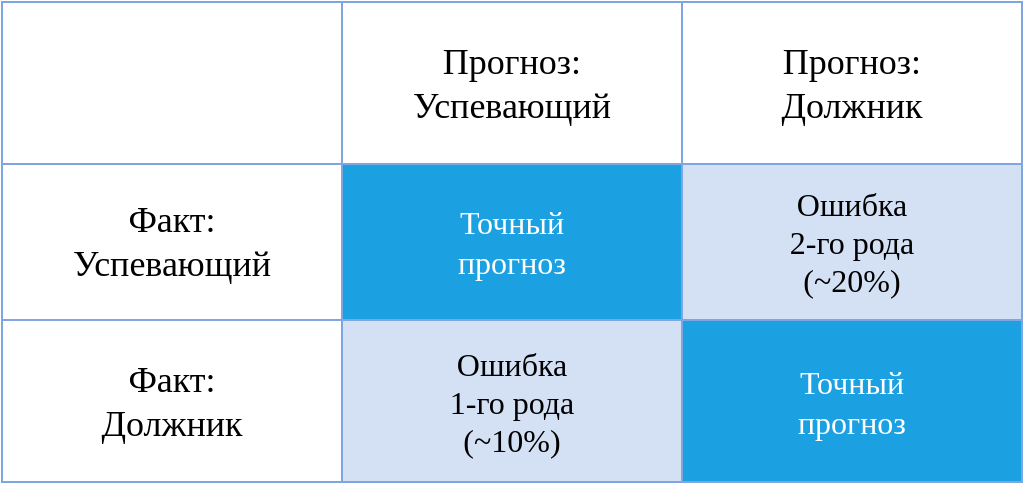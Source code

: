 <mxfile version="22.0.8" type="github">
  <diagram name="Page-1" id="e3a06f82-3646-2815-327d-82caf3d4e204">
    <mxGraphModel dx="1420" dy="744" grid="0" gridSize="10" guides="1" tooltips="1" connect="1" arrows="1" fold="1" page="1" pageScale="1" pageWidth="827" pageHeight="1169" background="none" math="0" shadow="0">
      <root>
        <mxCell id="0" style=";html=1;" />
        <mxCell id="1" style=";html=1;" parent="0" />
        <mxCell id="5abez1mgCramRNLuG3qf-14" value="" style="childLayout=tableLayout;recursiveResize=0;shadow=0;fillColor=none;fontFamily=Calibri;fontSize=18;strokeColor=#7EA6E0;" vertex="1" parent="1">
          <mxGeometry x="160" y="120" width="510" height="240" as="geometry" />
        </mxCell>
        <mxCell id="5abez1mgCramRNLuG3qf-15" value="" style="shape=tableRow;horizontal=0;startSize=0;swimlaneHead=0;swimlaneBody=0;top=0;left=0;bottom=0;right=0;dropTarget=0;collapsible=0;recursiveResize=0;expand=0;fontStyle=0;fillColor=none;strokeColor=inherit;" vertex="1" parent="5abez1mgCramRNLuG3qf-14">
          <mxGeometry width="510" height="81" as="geometry" />
        </mxCell>
        <mxCell id="5abez1mgCramRNLuG3qf-16" value="" style="connectable=0;recursiveResize=0;strokeColor=inherit;fillColor=none;align=center;whiteSpace=wrap;html=1;" vertex="1" parent="5abez1mgCramRNLuG3qf-15">
          <mxGeometry width="170" height="81" as="geometry">
            <mxRectangle width="170" height="81" as="alternateBounds" />
          </mxGeometry>
        </mxCell>
        <mxCell id="5abez1mgCramRNLuG3qf-17" value="Прогноз:&lt;br style=&quot;font-size: 18px;&quot;&gt;Успевающий" style="connectable=0;recursiveResize=0;strokeColor=inherit;fillColor=none;align=center;whiteSpace=wrap;html=1;fontFamily=Calibri;fontSize=18;" vertex="1" parent="5abez1mgCramRNLuG3qf-15">
          <mxGeometry x="170" width="170" height="81" as="geometry">
            <mxRectangle width="170" height="81" as="alternateBounds" />
          </mxGeometry>
        </mxCell>
        <mxCell id="5abez1mgCramRNLuG3qf-18" value="&lt;font style=&quot;font-size: 18px;&quot; face=&quot;Calibri&quot;&gt;Прогноз:&lt;br&gt;Должник&lt;/font&gt;" style="connectable=0;recursiveResize=0;strokeColor=inherit;fillColor=none;align=center;whiteSpace=wrap;html=1;" vertex="1" parent="5abez1mgCramRNLuG3qf-15">
          <mxGeometry x="340" width="170" height="81" as="geometry">
            <mxRectangle width="170" height="81" as="alternateBounds" />
          </mxGeometry>
        </mxCell>
        <mxCell id="5abez1mgCramRNLuG3qf-19" style="shape=tableRow;horizontal=0;startSize=0;swimlaneHead=0;swimlaneBody=0;top=0;left=0;bottom=0;right=0;dropTarget=0;collapsible=0;recursiveResize=0;expand=0;fontStyle=0;fillColor=none;strokeColor=inherit;" vertex="1" parent="5abez1mgCramRNLuG3qf-14">
          <mxGeometry y="81" width="510" height="78" as="geometry" />
        </mxCell>
        <mxCell id="5abez1mgCramRNLuG3qf-20" value="&lt;font style=&quot;font-size: 18px;&quot; face=&quot;Calibri&quot;&gt;Факт:&lt;br&gt;Успевающий&lt;/font&gt;" style="connectable=0;recursiveResize=0;strokeColor=inherit;fillColor=none;align=center;whiteSpace=wrap;html=1;" vertex="1" parent="5abez1mgCramRNLuG3qf-19">
          <mxGeometry width="170" height="78" as="geometry">
            <mxRectangle width="170" height="78" as="alternateBounds" />
          </mxGeometry>
        </mxCell>
        <mxCell id="5abez1mgCramRNLuG3qf-21" value="&lt;font style=&quot;font-size: 16px;&quot; face=&quot;Calibri&quot;&gt;Точный&lt;br&gt;прогноз&lt;/font&gt;" style="connectable=0;recursiveResize=0;strokeColor=inherit;fillColor=#1ba1e2;align=center;whiteSpace=wrap;html=1;fontColor=#ffffff;" vertex="1" parent="5abez1mgCramRNLuG3qf-19">
          <mxGeometry x="170" width="170" height="78" as="geometry">
            <mxRectangle width="170" height="78" as="alternateBounds" />
          </mxGeometry>
        </mxCell>
        <mxCell id="5abez1mgCramRNLuG3qf-22" value="&lt;font style=&quot;font-size: 16px;&quot; face=&quot;Calibri&quot;&gt;Ошибка&lt;br&gt;2-го рода&lt;br&gt;(~20%)&lt;/font&gt;" style="connectable=0;recursiveResize=0;strokeColor=inherit;fillColor=#D4E1F5;align=center;whiteSpace=wrap;html=1;labelBackgroundColor=none;" vertex="1" parent="5abez1mgCramRNLuG3qf-19">
          <mxGeometry x="340" width="170" height="78" as="geometry">
            <mxRectangle width="170" height="78" as="alternateBounds" />
          </mxGeometry>
        </mxCell>
        <mxCell id="5abez1mgCramRNLuG3qf-23" style="shape=tableRow;horizontal=0;startSize=0;swimlaneHead=0;swimlaneBody=0;top=0;left=0;bottom=0;right=0;dropTarget=0;collapsible=0;recursiveResize=0;expand=0;fontStyle=0;fillColor=none;strokeColor=inherit;" vertex="1" parent="5abez1mgCramRNLuG3qf-14">
          <mxGeometry y="159" width="510" height="81" as="geometry" />
        </mxCell>
        <mxCell id="5abez1mgCramRNLuG3qf-24" value="&lt;font style=&quot;font-size: 18px;&quot; face=&quot;Calibri&quot;&gt;Факт:&lt;br&gt;Должник&lt;/font&gt;" style="connectable=0;recursiveResize=0;strokeColor=inherit;fillColor=none;align=center;whiteSpace=wrap;html=1;" vertex="1" parent="5abez1mgCramRNLuG3qf-23">
          <mxGeometry width="170" height="81" as="geometry">
            <mxRectangle width="170" height="81" as="alternateBounds" />
          </mxGeometry>
        </mxCell>
        <mxCell id="5abez1mgCramRNLuG3qf-25" value="&lt;font style=&quot;font-size: 16px;&quot; face=&quot;Calibri&quot;&gt;Ошибка&lt;br&gt;1-го рода&lt;br&gt;(~10%)&lt;/font&gt;" style="connectable=0;recursiveResize=0;strokeColor=inherit;fillColor=#D4E1F5;align=center;whiteSpace=wrap;html=1;labelBackgroundColor=none;" vertex="1" parent="5abez1mgCramRNLuG3qf-23">
          <mxGeometry x="170" width="170" height="81" as="geometry">
            <mxRectangle width="170" height="81" as="alternateBounds" />
          </mxGeometry>
        </mxCell>
        <mxCell id="5abez1mgCramRNLuG3qf-26" value="&lt;font style=&quot;font-size: 16px;&quot; face=&quot;Calibri&quot;&gt;Точный&lt;br&gt;прогноз&lt;/font&gt;" style="connectable=0;recursiveResize=0;strokeColor=inherit;fillColor=#1ba1e2;align=center;whiteSpace=wrap;html=1;labelBackgroundColor=none;fontColor=#ffffff;" vertex="1" parent="5abez1mgCramRNLuG3qf-23">
          <mxGeometry x="340" width="170" height="81" as="geometry">
            <mxRectangle width="170" height="81" as="alternateBounds" />
          </mxGeometry>
        </mxCell>
      </root>
    </mxGraphModel>
  </diagram>
</mxfile>
